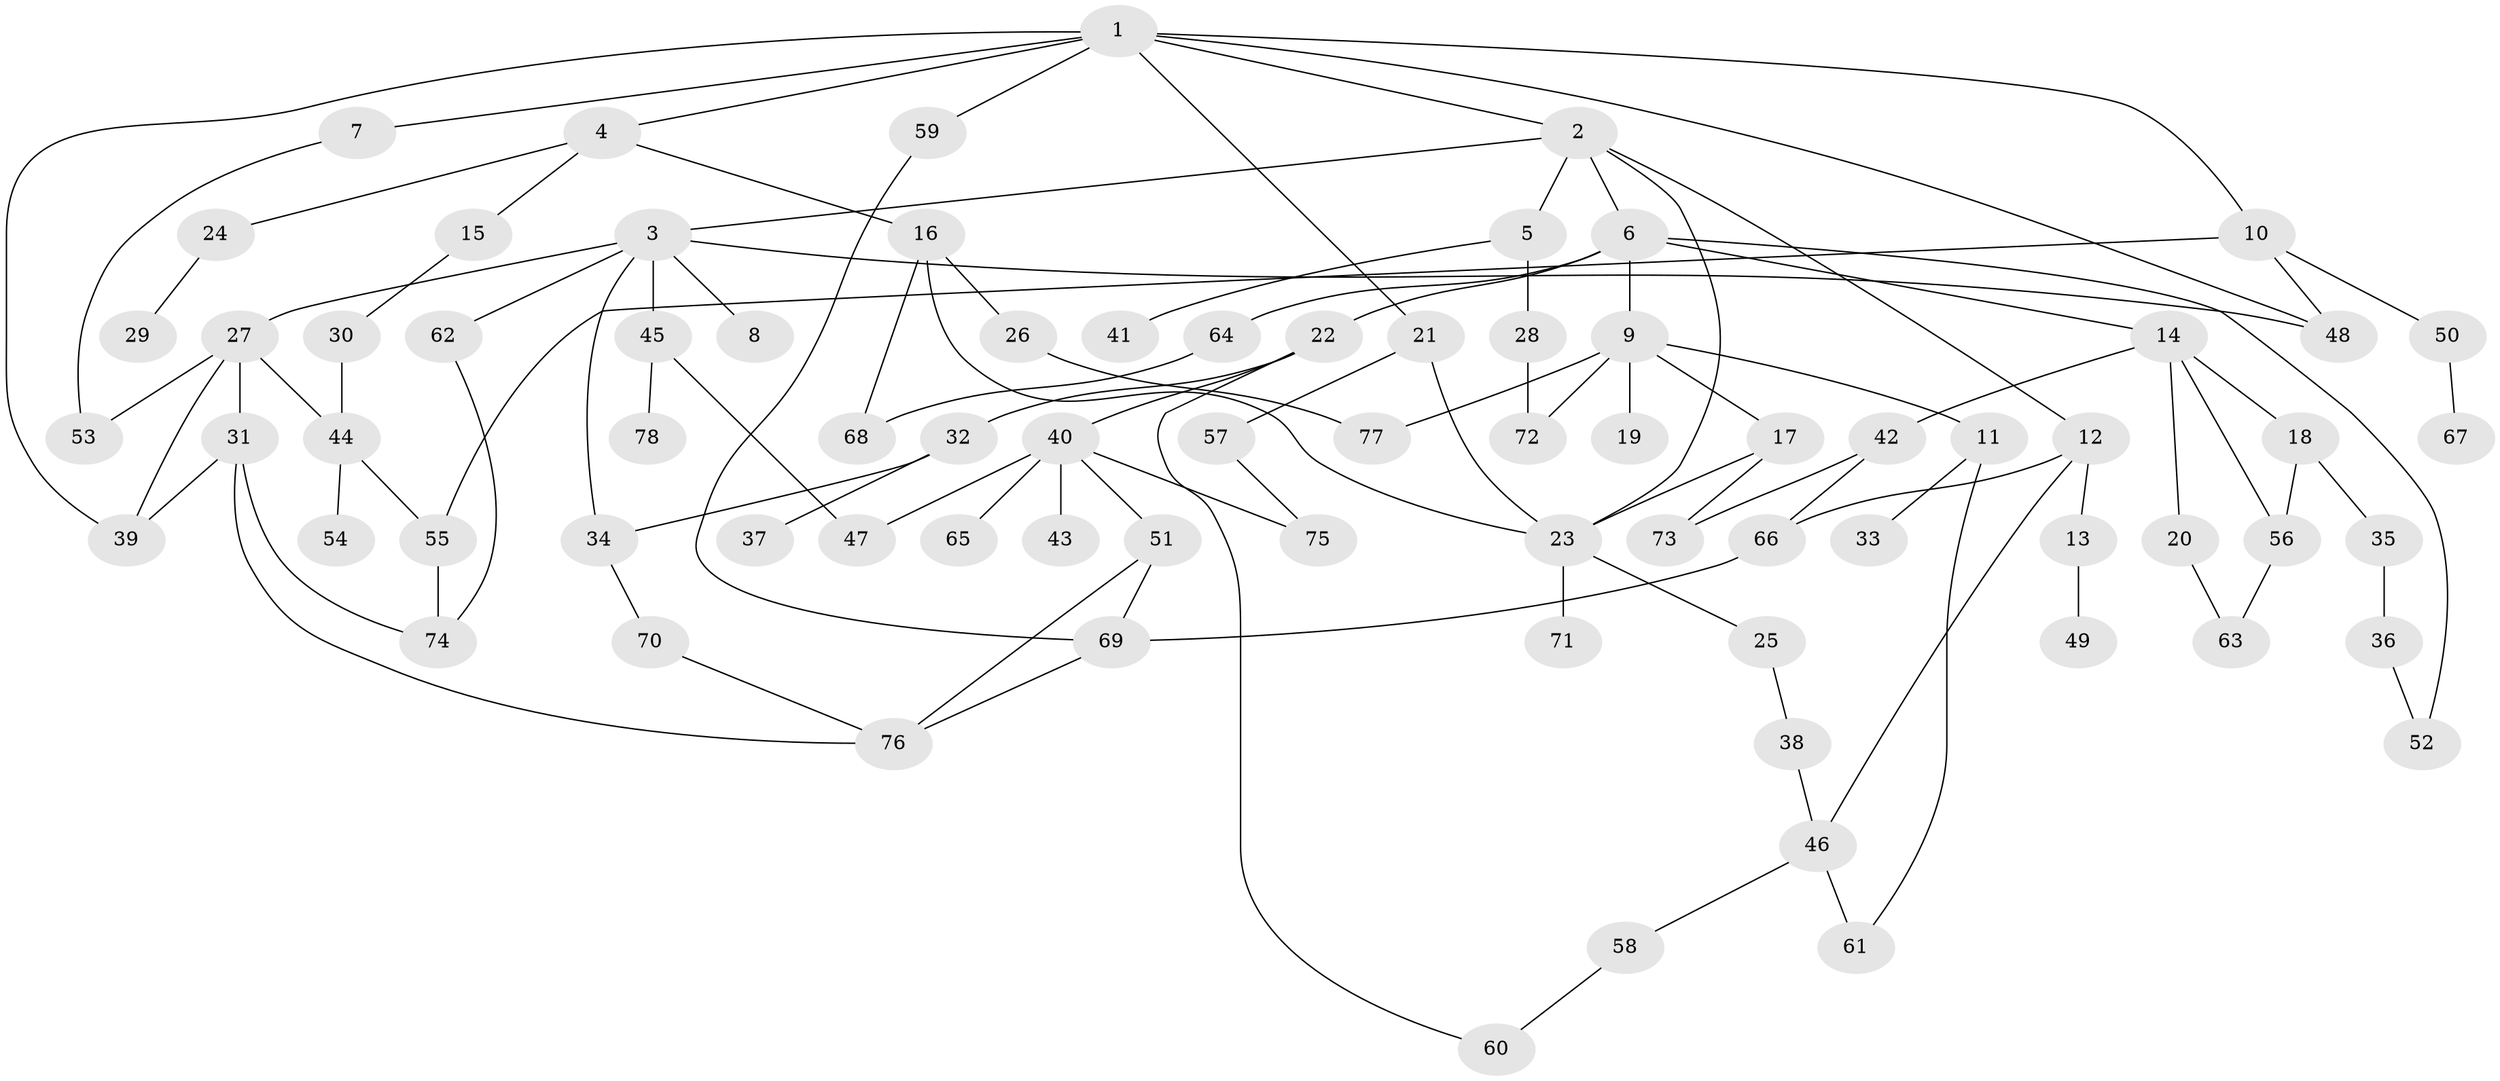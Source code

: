 // Generated by graph-tools (version 1.1) at 2025/49/03/09/25 03:49:19]
// undirected, 78 vertices, 108 edges
graph export_dot {
graph [start="1"]
  node [color=gray90,style=filled];
  1;
  2;
  3;
  4;
  5;
  6;
  7;
  8;
  9;
  10;
  11;
  12;
  13;
  14;
  15;
  16;
  17;
  18;
  19;
  20;
  21;
  22;
  23;
  24;
  25;
  26;
  27;
  28;
  29;
  30;
  31;
  32;
  33;
  34;
  35;
  36;
  37;
  38;
  39;
  40;
  41;
  42;
  43;
  44;
  45;
  46;
  47;
  48;
  49;
  50;
  51;
  52;
  53;
  54;
  55;
  56;
  57;
  58;
  59;
  60;
  61;
  62;
  63;
  64;
  65;
  66;
  67;
  68;
  69;
  70;
  71;
  72;
  73;
  74;
  75;
  76;
  77;
  78;
  1 -- 2;
  1 -- 4;
  1 -- 7;
  1 -- 10;
  1 -- 21;
  1 -- 39;
  1 -- 48;
  1 -- 59;
  2 -- 3;
  2 -- 5;
  2 -- 6;
  2 -- 12;
  2 -- 23;
  3 -- 8;
  3 -- 27;
  3 -- 34;
  3 -- 45;
  3 -- 62;
  3 -- 48;
  4 -- 15;
  4 -- 16;
  4 -- 24;
  5 -- 28;
  5 -- 41;
  6 -- 9;
  6 -- 14;
  6 -- 22;
  6 -- 52;
  6 -- 64;
  7 -- 53;
  9 -- 11;
  9 -- 17;
  9 -- 19;
  9 -- 77;
  9 -- 72;
  10 -- 50;
  10 -- 55;
  10 -- 48;
  11 -- 33;
  11 -- 61;
  12 -- 13;
  12 -- 46;
  12 -- 66;
  13 -- 49;
  14 -- 18;
  14 -- 20;
  14 -- 42;
  14 -- 56;
  15 -- 30;
  16 -- 26;
  16 -- 23;
  16 -- 68;
  17 -- 73;
  17 -- 23;
  18 -- 35;
  18 -- 56;
  20 -- 63;
  21 -- 57;
  21 -- 23;
  22 -- 32;
  22 -- 40;
  22 -- 60;
  23 -- 25;
  23 -- 71;
  24 -- 29;
  25 -- 38;
  26 -- 77;
  27 -- 31;
  27 -- 39;
  27 -- 53;
  27 -- 44;
  28 -- 72;
  30 -- 44;
  31 -- 76;
  31 -- 39;
  31 -- 74;
  32 -- 37;
  32 -- 34;
  34 -- 70;
  35 -- 36;
  36 -- 52;
  38 -- 46;
  40 -- 43;
  40 -- 47;
  40 -- 51;
  40 -- 65;
  40 -- 75;
  42 -- 66;
  42 -- 73;
  44 -- 54;
  44 -- 55;
  45 -- 78;
  45 -- 47;
  46 -- 58;
  46 -- 61;
  50 -- 67;
  51 -- 76;
  51 -- 69;
  55 -- 74;
  56 -- 63;
  57 -- 75;
  58 -- 60;
  59 -- 69;
  62 -- 74;
  64 -- 68;
  66 -- 69;
  69 -- 76;
  70 -- 76;
}
